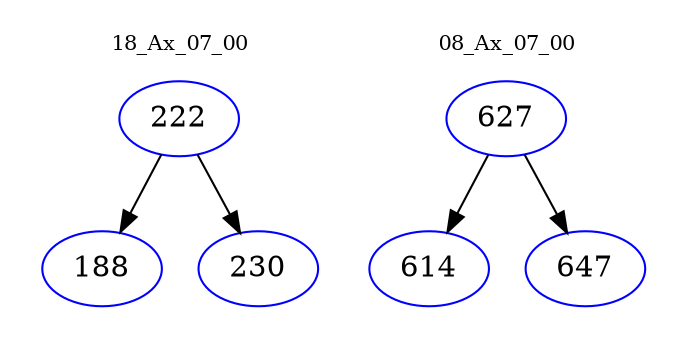 digraph{
subgraph cluster_0 {
color = white
label = "18_Ax_07_00";
fontsize=10;
T0_222 [label="222", color="blue"]
T0_222 -> T0_188 [color="black"]
T0_188 [label="188", color="blue"]
T0_222 -> T0_230 [color="black"]
T0_230 [label="230", color="blue"]
}
subgraph cluster_1 {
color = white
label = "08_Ax_07_00";
fontsize=10;
T1_627 [label="627", color="blue"]
T1_627 -> T1_614 [color="black"]
T1_614 [label="614", color="blue"]
T1_627 -> T1_647 [color="black"]
T1_647 [label="647", color="blue"]
}
}
